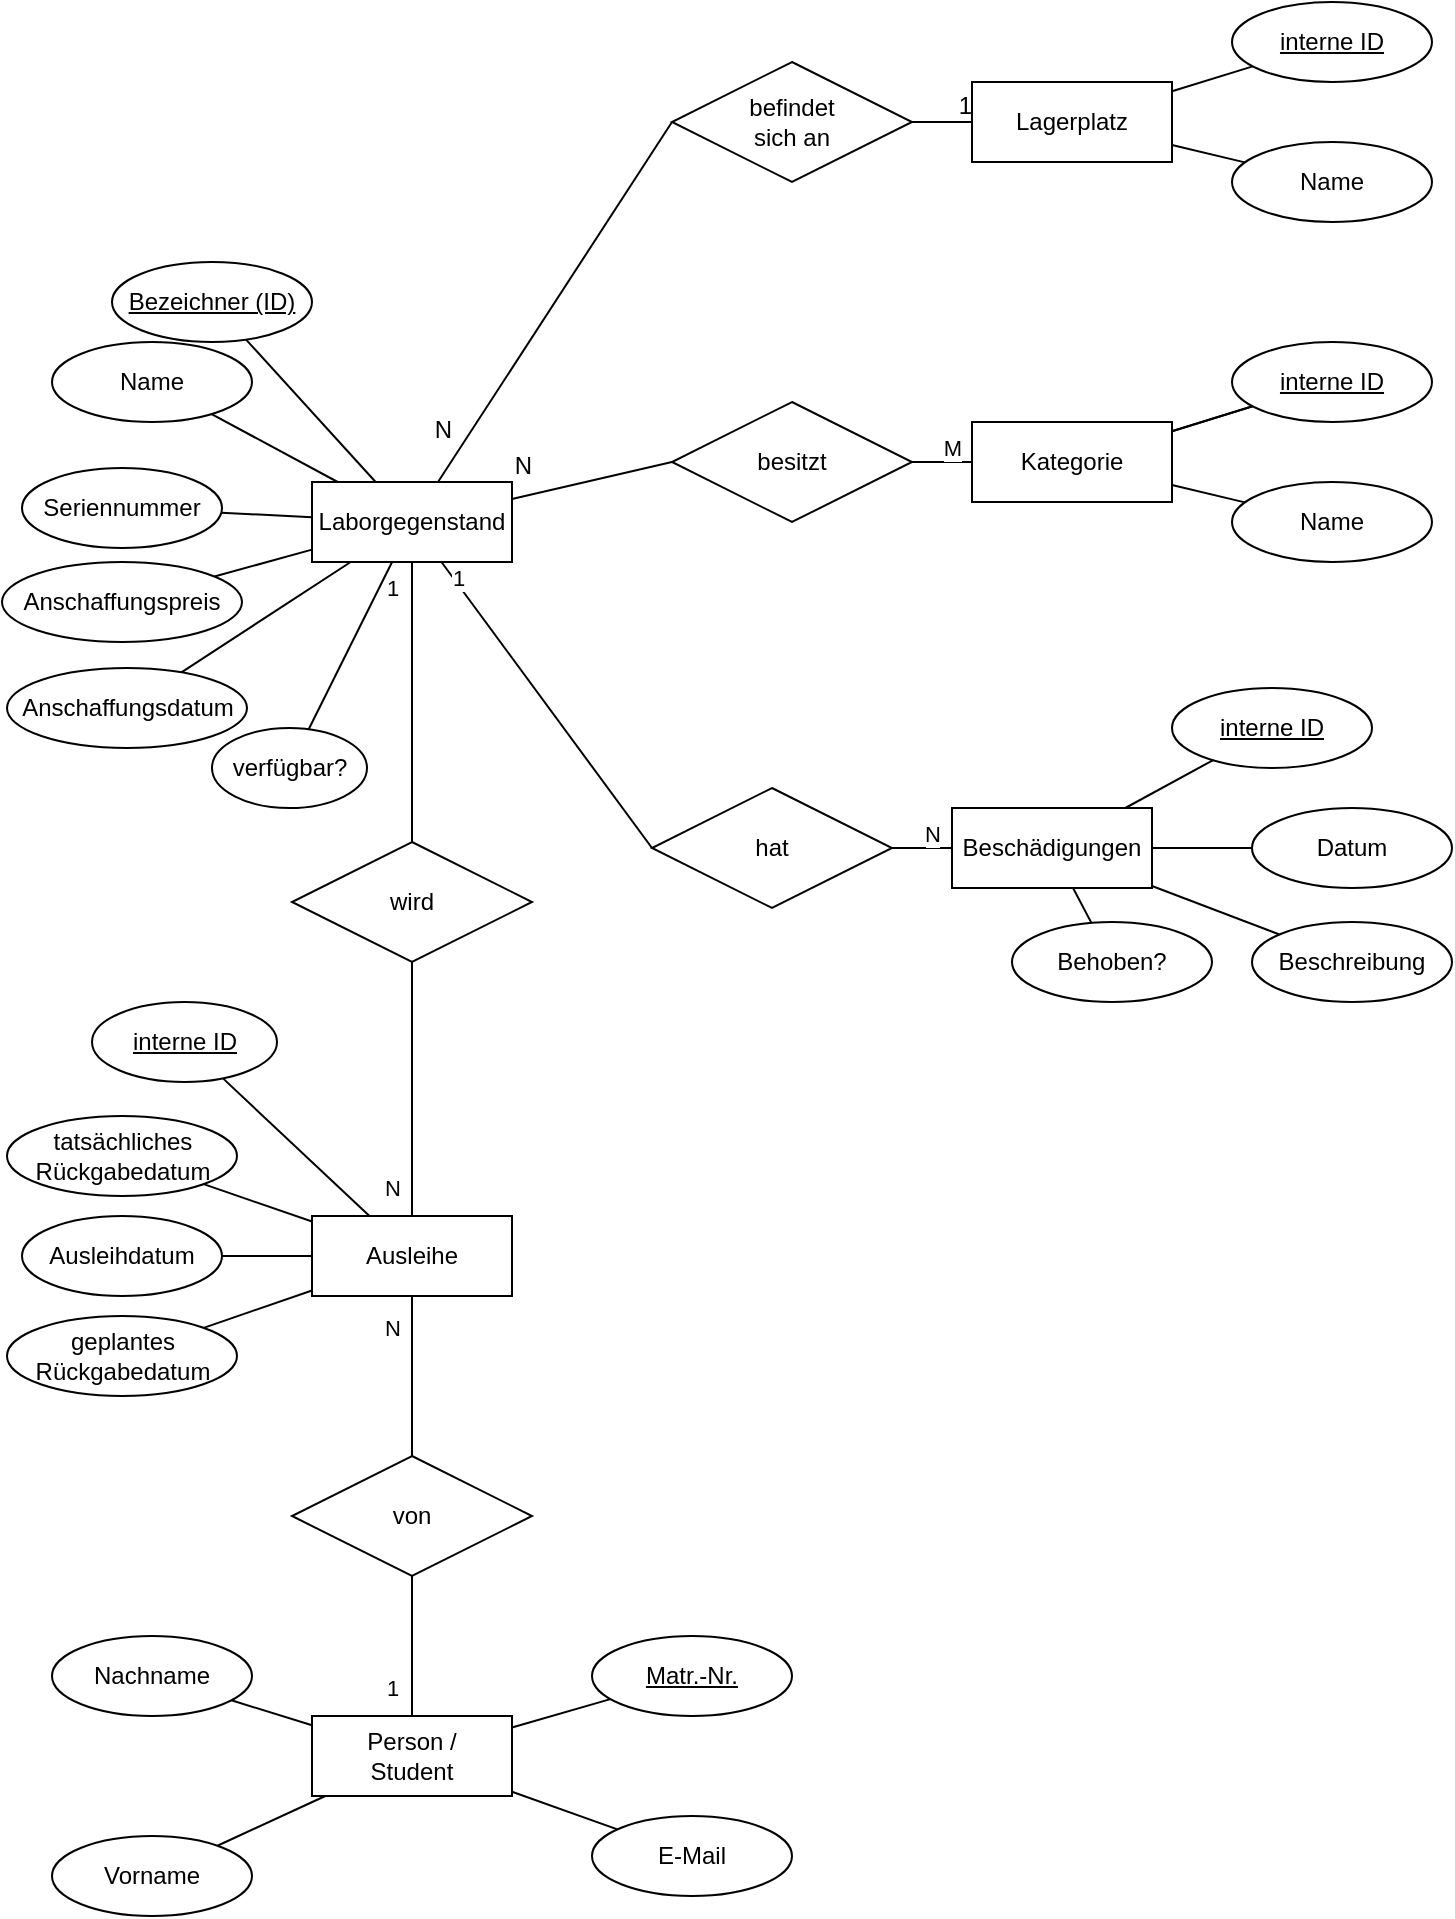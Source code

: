 <mxfile version="20.3.0" type="device"><diagram id="rpHxttIw2V0xeOUY4SpS" name="Seite-1"><mxGraphModel dx="1185" dy="721" grid="1" gridSize="10" guides="1" tooltips="1" connect="1" arrows="1" fold="1" page="1" pageScale="1" pageWidth="827" pageHeight="1169" math="0" shadow="0"><root><mxCell id="0"/><mxCell id="1" parent="0"/><mxCell id="6shzi1OrMlOlAlYV1nAx-9" style="edgeStyle=none;rounded=0;orthogonalLoop=1;jettySize=auto;html=1;endArrow=none;endFill=0;" parent="1" source="6shzi1OrMlOlAlYV1nAx-1" target="6shzi1OrMlOlAlYV1nAx-2" edge="1"><mxGeometry relative="1" as="geometry"><mxPoint x="260" y="297" as="sourcePoint"/></mxGeometry></mxCell><mxCell id="6shzi1OrMlOlAlYV1nAx-11" style="edgeStyle=none;rounded=0;orthogonalLoop=1;jettySize=auto;html=1;endArrow=none;endFill=0;" parent="1" source="6shzi1OrMlOlAlYV1nAx-1" target="6shzi1OrMlOlAlYV1nAx-4" edge="1"><mxGeometry relative="1" as="geometry"/></mxCell><mxCell id="6shzi1OrMlOlAlYV1nAx-15" style="edgeStyle=none;rounded=0;orthogonalLoop=1;jettySize=auto;html=1;endArrow=none;endFill=0;" parent="1" source="6shzi1OrMlOlAlYV1nAx-1" target="6shzi1OrMlOlAlYV1nAx-14" edge="1"><mxGeometry relative="1" as="geometry"/></mxCell><mxCell id="6shzi1OrMlOlAlYV1nAx-26" value="1" style="edgeStyle=none;rounded=0;orthogonalLoop=1;jettySize=auto;html=1;endArrow=none;endFill=0;" parent="1" source="6shzi1OrMlOlAlYV1nAx-1" target="6shzi1OrMlOlAlYV1nAx-25" edge="1"><mxGeometry x="-0.814" y="-10" relative="1" as="geometry"><mxPoint as="offset"/></mxGeometry></mxCell><mxCell id="bFYjDC_hAFvIfoUkEY9J-86" value="1" style="edgeStyle=none;rounded=0;orthogonalLoop=1;jettySize=auto;html=1;endArrow=none;endFill=0;entryX=0;entryY=0.5;entryDx=0;entryDy=0;" parent="1" source="6shzi1OrMlOlAlYV1nAx-1" target="bFYjDC_hAFvIfoUkEY9J-85" edge="1"><mxGeometry x="-0.874" y="2" relative="1" as="geometry"><mxPoint as="offset"/></mxGeometry></mxCell><mxCell id="6shzi1OrMlOlAlYV1nAx-1" value="Laborgegenstand" style="whiteSpace=wrap;html=1;align=center;" parent="1" vertex="1"><mxGeometry x="190" y="287" width="100" height="40" as="geometry"/></mxCell><mxCell id="6shzi1OrMlOlAlYV1nAx-2" value="Name" style="ellipse;whiteSpace=wrap;html=1;align=center;" parent="1" vertex="1"><mxGeometry x="60" y="217" width="100" height="40" as="geometry"/></mxCell><mxCell id="6shzi1OrMlOlAlYV1nAx-8" style="orthogonalLoop=1;jettySize=auto;html=1;rounded=0;endArrow=none;endFill=0;" parent="1" source="6shzi1OrMlOlAlYV1nAx-3" target="6shzi1OrMlOlAlYV1nAx-1" edge="1"><mxGeometry relative="1" as="geometry"/></mxCell><mxCell id="6shzi1OrMlOlAlYV1nAx-3" value="Bezeichner (ID)" style="ellipse;whiteSpace=wrap;html=1;align=center;fontStyle=4;" parent="1" vertex="1"><mxGeometry x="90" y="177" width="100" height="40" as="geometry"/></mxCell><mxCell id="6shzi1OrMlOlAlYV1nAx-4" value="Anschaffungspreis" style="ellipse;whiteSpace=wrap;html=1;align=center;" parent="1" vertex="1"><mxGeometry x="35" y="327" width="120" height="40" as="geometry"/></mxCell><mxCell id="6shzi1OrMlOlAlYV1nAx-14" value="Seriennummer" style="ellipse;whiteSpace=wrap;html=1;align=center;" parent="1" vertex="1"><mxGeometry x="45" y="280" width="100" height="40" as="geometry"/></mxCell><mxCell id="6shzi1OrMlOlAlYV1nAx-16" value="Kategorie" style="whiteSpace=wrap;html=1;align=center;" parent="1" vertex="1"><mxGeometry x="520" y="257" width="100" height="40" as="geometry"/></mxCell><mxCell id="6shzi1OrMlOlAlYV1nAx-19" value="M" style="edgeStyle=none;rounded=0;orthogonalLoop=1;jettySize=auto;html=1;endArrow=none;endFill=0;" parent="1" source="6shzi1OrMlOlAlYV1nAx-17" target="6shzi1OrMlOlAlYV1nAx-16" edge="1"><mxGeometry x="0.333" y="7" relative="1" as="geometry"><mxPoint as="offset"/></mxGeometry></mxCell><mxCell id="6shzi1OrMlOlAlYV1nAx-17" value="besitzt" style="shape=rhombus;perimeter=rhombusPerimeter;whiteSpace=wrap;html=1;align=center;" parent="1" vertex="1"><mxGeometry x="370" y="247" width="120" height="60" as="geometry"/></mxCell><mxCell id="6shzi1OrMlOlAlYV1nAx-21" style="edgeStyle=none;rounded=0;orthogonalLoop=1;jettySize=auto;html=1;endArrow=none;endFill=0;" parent="1" source="6shzi1OrMlOlAlYV1nAx-20" target="6shzi1OrMlOlAlYV1nAx-22" edge="1"><mxGeometry relative="1" as="geometry"><mxPoint x="550" y="684" as="targetPoint"/></mxGeometry></mxCell><mxCell id="6shzi1OrMlOlAlYV1nAx-24" style="edgeStyle=none;rounded=0;orthogonalLoop=1;jettySize=auto;html=1;endArrow=none;endFill=0;" parent="1" source="6shzi1OrMlOlAlYV1nAx-20" target="6shzi1OrMlOlAlYV1nAx-23" edge="1"><mxGeometry relative="1" as="geometry"/></mxCell><mxCell id="6shzi1OrMlOlAlYV1nAx-35" style="edgeStyle=none;rounded=0;orthogonalLoop=1;jettySize=auto;html=1;endArrow=none;endFill=0;" parent="1" source="6shzi1OrMlOlAlYV1nAx-20" target="6shzi1OrMlOlAlYV1nAx-34" edge="1"><mxGeometry relative="1" as="geometry"/></mxCell><mxCell id="6shzi1OrMlOlAlYV1nAx-46" value="N" style="edgeStyle=none;rounded=0;orthogonalLoop=1;jettySize=auto;html=1;endArrow=none;endFill=0;" parent="1" source="6shzi1OrMlOlAlYV1nAx-20" target="6shzi1OrMlOlAlYV1nAx-45" edge="1"><mxGeometry x="-0.6" y="-10" relative="1" as="geometry"><mxPoint as="offset"/></mxGeometry></mxCell><mxCell id="6shzi1OrMlOlAlYV1nAx-20" value="Ausleihe" style="whiteSpace=wrap;html=1;align=center;" parent="1" vertex="1"><mxGeometry x="190" y="654" width="100" height="40" as="geometry"/></mxCell><mxCell id="6shzi1OrMlOlAlYV1nAx-22" value="Ausleihdatum" style="ellipse;whiteSpace=wrap;html=1;align=center;" parent="1" vertex="1"><mxGeometry x="45" y="654" width="100" height="40" as="geometry"/></mxCell><mxCell id="6shzi1OrMlOlAlYV1nAx-23" value="geplantes&lt;br&gt;Rückgabedatum" style="ellipse;whiteSpace=wrap;html=1;align=center;" parent="1" vertex="1"><mxGeometry x="37.5" y="704" width="115" height="40" as="geometry"/></mxCell><mxCell id="6shzi1OrMlOlAlYV1nAx-27" value="N" style="edgeStyle=none;rounded=0;orthogonalLoop=1;jettySize=auto;html=1;endArrow=none;endFill=0;" parent="1" source="6shzi1OrMlOlAlYV1nAx-25" target="6shzi1OrMlOlAlYV1nAx-20" edge="1"><mxGeometry x="0.779" y="-10" relative="1" as="geometry"><mxPoint x="320" y="684" as="targetPoint"/><mxPoint x="240" y="604" as="sourcePoint"/><mxPoint as="offset"/></mxGeometry></mxCell><mxCell id="6shzi1OrMlOlAlYV1nAx-25" value="wird" style="shape=rhombus;perimeter=rhombusPerimeter;whiteSpace=wrap;html=1;align=center;" parent="1" vertex="1"><mxGeometry x="180" y="467" width="120" height="60" as="geometry"/></mxCell><mxCell id="6shzi1OrMlOlAlYV1nAx-28" value="Lagerplatz" style="whiteSpace=wrap;html=1;align=center;" parent="1" vertex="1"><mxGeometry x="520" y="87" width="100" height="40" as="geometry"/></mxCell><mxCell id="6shzi1OrMlOlAlYV1nAx-29" value="befindet &lt;br&gt;sich an" style="shape=rhombus;perimeter=rhombusPerimeter;whiteSpace=wrap;html=1;align=center;" parent="1" vertex="1"><mxGeometry x="370" y="77" width="120" height="60" as="geometry"/></mxCell><mxCell id="6shzi1OrMlOlAlYV1nAx-34" value="tatsächliches&lt;br&gt;Rückgabedatum" style="ellipse;whiteSpace=wrap;html=1;align=center;" parent="1" vertex="1"><mxGeometry x="37.5" y="604" width="115" height="40" as="geometry"/></mxCell><mxCell id="6shzi1OrMlOlAlYV1nAx-44" style="edgeStyle=none;rounded=0;orthogonalLoop=1;jettySize=auto;html=1;endArrow=none;endFill=0;" parent="1" source="6shzi1OrMlOlAlYV1nAx-36" target="6shzi1OrMlOlAlYV1nAx-43" edge="1"><mxGeometry relative="1" as="geometry"/></mxCell><mxCell id="6shzi1OrMlOlAlYV1nAx-36" value="Person /&lt;br&gt;Student" style="whiteSpace=wrap;html=1;align=center;" parent="1" vertex="1"><mxGeometry x="190" y="904" width="100" height="40" as="geometry"/></mxCell><mxCell id="6shzi1OrMlOlAlYV1nAx-38" style="edgeStyle=none;rounded=0;orthogonalLoop=1;jettySize=auto;html=1;endArrow=none;endFill=0;" parent="1" source="6shzi1OrMlOlAlYV1nAx-37" target="6shzi1OrMlOlAlYV1nAx-36" edge="1"><mxGeometry relative="1" as="geometry"/></mxCell><mxCell id="6shzi1OrMlOlAlYV1nAx-37" value="Vorname" style="ellipse;whiteSpace=wrap;html=1;align=center;" parent="1" vertex="1"><mxGeometry x="60" y="964" width="100" height="40" as="geometry"/></mxCell><mxCell id="6shzi1OrMlOlAlYV1nAx-40" style="edgeStyle=none;rounded=0;orthogonalLoop=1;jettySize=auto;html=1;endArrow=none;endFill=0;" parent="1" source="6shzi1OrMlOlAlYV1nAx-39" target="6shzi1OrMlOlAlYV1nAx-36" edge="1"><mxGeometry relative="1" as="geometry"/></mxCell><mxCell id="6shzi1OrMlOlAlYV1nAx-39" value="Nachname" style="ellipse;whiteSpace=wrap;html=1;align=center;" parent="1" vertex="1"><mxGeometry x="60" y="864" width="100" height="40" as="geometry"/></mxCell><mxCell id="6shzi1OrMlOlAlYV1nAx-42" style="edgeStyle=none;rounded=0;orthogonalLoop=1;jettySize=auto;html=1;endArrow=none;endFill=0;" parent="1" source="6shzi1OrMlOlAlYV1nAx-41" target="6shzi1OrMlOlAlYV1nAx-36" edge="1"><mxGeometry relative="1" as="geometry"/></mxCell><mxCell id="6shzi1OrMlOlAlYV1nAx-41" value="Matr.-Nr." style="ellipse;whiteSpace=wrap;html=1;align=center;fontStyle=4" parent="1" vertex="1"><mxGeometry x="330" y="864" width="100" height="40" as="geometry"/></mxCell><mxCell id="6shzi1OrMlOlAlYV1nAx-43" value="E-Mail" style="ellipse;whiteSpace=wrap;html=1;align=center;" parent="1" vertex="1"><mxGeometry x="330" y="954" width="100" height="40" as="geometry"/></mxCell><mxCell id="6shzi1OrMlOlAlYV1nAx-47" value="1" style="edgeStyle=none;rounded=0;orthogonalLoop=1;jettySize=auto;html=1;endArrow=none;endFill=0;" parent="1" source="6shzi1OrMlOlAlYV1nAx-45" target="6shzi1OrMlOlAlYV1nAx-36" edge="1"><mxGeometry x="0.6" y="-10" relative="1" as="geometry"><mxPoint as="offset"/></mxGeometry></mxCell><mxCell id="6shzi1OrMlOlAlYV1nAx-45" value="von" style="shape=rhombus;perimeter=rhombusPerimeter;whiteSpace=wrap;html=1;align=center;" parent="1" vertex="1"><mxGeometry x="180" y="774" width="120" height="60" as="geometry"/></mxCell><mxCell id="bFYjDC_hAFvIfoUkEY9J-40" value="&lt;u&gt;interne ID&lt;/u&gt;" style="ellipse;whiteSpace=wrap;html=1;align=center;" parent="1" vertex="1"><mxGeometry x="650" y="47" width="100" height="40" as="geometry"/></mxCell><mxCell id="bFYjDC_hAFvIfoUkEY9J-41" style="edgeStyle=none;rounded=0;orthogonalLoop=1;jettySize=auto;html=1;endArrow=none;endFill=0;" parent="1" source="6shzi1OrMlOlAlYV1nAx-28" target="bFYjDC_hAFvIfoUkEY9J-40" edge="1"><mxGeometry relative="1" as="geometry"><mxPoint x="260.588" y="187" as="sourcePoint"/><mxPoint x="329.641" y="56.566" as="targetPoint"/></mxGeometry></mxCell><mxCell id="bFYjDC_hAFvIfoUkEY9J-43" style="rounded=0;orthogonalLoop=1;jettySize=auto;html=1;endArrow=none;endFill=0;" parent="1" source="bFYjDC_hAFvIfoUkEY9J-42" target="6shzi1OrMlOlAlYV1nAx-28" edge="1"><mxGeometry relative="1" as="geometry"/></mxCell><mxCell id="bFYjDC_hAFvIfoUkEY9J-42" value="Name" style="ellipse;whiteSpace=wrap;html=1;align=center;" parent="1" vertex="1"><mxGeometry x="650" y="117" width="100" height="40" as="geometry"/></mxCell><mxCell id="bFYjDC_hAFvIfoUkEY9J-48" value="" style="endArrow=none;html=1;rounded=0;exitX=1;exitY=0.5;exitDx=0;exitDy=0;" parent="1" source="6shzi1OrMlOlAlYV1nAx-29" target="6shzi1OrMlOlAlYV1nAx-28" edge="1"><mxGeometry relative="1" as="geometry"><mxPoint x="600" y="576.5" as="sourcePoint"/><mxPoint x="740" y="547" as="targetPoint"/></mxGeometry></mxCell><mxCell id="bFYjDC_hAFvIfoUkEY9J-49" value="1" style="resizable=0;html=1;align=right;verticalAlign=bottom;" parent="bFYjDC_hAFvIfoUkEY9J-48" connectable="0" vertex="1"><mxGeometry x="1" relative="1" as="geometry"><mxPoint as="offset"/></mxGeometry></mxCell><mxCell id="bFYjDC_hAFvIfoUkEY9J-50" value="" style="endArrow=none;html=1;rounded=0;exitX=0;exitY=0.5;exitDx=0;exitDy=0;" parent="1" source="6shzi1OrMlOlAlYV1nAx-29" target="6shzi1OrMlOlAlYV1nAx-1" edge="1"><mxGeometry relative="1" as="geometry"><mxPoint x="600" y="527" as="sourcePoint"/><mxPoint x="760" y="527" as="targetPoint"/></mxGeometry></mxCell><mxCell id="bFYjDC_hAFvIfoUkEY9J-51" value="N" style="resizable=0;html=1;align=right;verticalAlign=bottom;" parent="bFYjDC_hAFvIfoUkEY9J-50" connectable="0" vertex="1"><mxGeometry x="1" relative="1" as="geometry"><mxPoint x="7" y="-17" as="offset"/></mxGeometry></mxCell><mxCell id="bFYjDC_hAFvIfoUkEY9J-71" style="edgeStyle=none;rounded=0;orthogonalLoop=1;jettySize=auto;html=1;endArrow=none;endFill=0;" parent="1" source="bFYjDC_hAFvIfoUkEY9J-67" target="bFYjDC_hAFvIfoUkEY9J-70" edge="1"><mxGeometry relative="1" as="geometry"/></mxCell><mxCell id="bFYjDC_hAFvIfoUkEY9J-72" style="edgeStyle=none;rounded=0;orthogonalLoop=1;jettySize=auto;html=1;endArrow=none;endFill=0;" parent="1" source="bFYjDC_hAFvIfoUkEY9J-67" target="bFYjDC_hAFvIfoUkEY9J-68" edge="1"><mxGeometry relative="1" as="geometry"/></mxCell><mxCell id="bFYjDC_hAFvIfoUkEY9J-73" style="edgeStyle=none;rounded=0;orthogonalLoop=1;jettySize=auto;html=1;endArrow=none;endFill=0;" parent="1" source="bFYjDC_hAFvIfoUkEY9J-67" target="bFYjDC_hAFvIfoUkEY9J-69" edge="1"><mxGeometry relative="1" as="geometry"/></mxCell><mxCell id="l4gC10tWWvQOHaH-ie3K-2" style="rounded=0;orthogonalLoop=1;jettySize=auto;html=1;endArrow=none;endFill=0;" edge="1" parent="1" source="bFYjDC_hAFvIfoUkEY9J-67" target="l4gC10tWWvQOHaH-ie3K-1"><mxGeometry relative="1" as="geometry"/></mxCell><mxCell id="bFYjDC_hAFvIfoUkEY9J-67" value="Beschädigungen" style="whiteSpace=wrap;html=1;align=center;" parent="1" vertex="1"><mxGeometry x="510" y="450" width="100" height="40" as="geometry"/></mxCell><mxCell id="bFYjDC_hAFvIfoUkEY9J-68" value="Datum" style="ellipse;whiteSpace=wrap;html=1;align=center;" parent="1" vertex="1"><mxGeometry x="660" y="450" width="100" height="40" as="geometry"/></mxCell><mxCell id="bFYjDC_hAFvIfoUkEY9J-69" value="Behoben?" style="ellipse;whiteSpace=wrap;html=1;align=center;" parent="1" vertex="1"><mxGeometry x="540" y="507" width="100" height="40" as="geometry"/></mxCell><mxCell id="bFYjDC_hAFvIfoUkEY9J-70" value="Beschreibung" style="ellipse;whiteSpace=wrap;html=1;align=center;" parent="1" vertex="1"><mxGeometry x="660" y="507" width="100" height="40" as="geometry"/></mxCell><mxCell id="bFYjDC_hAFvIfoUkEY9J-79" value="" style="edgeStyle=none;rounded=0;orthogonalLoop=1;jettySize=auto;html=1;endArrow=none;endFill=0;" parent="1" source="bFYjDC_hAFvIfoUkEY9J-75" target="6shzi1OrMlOlAlYV1nAx-16" edge="1"><mxGeometry relative="1" as="geometry"/></mxCell><mxCell id="bFYjDC_hAFvIfoUkEY9J-75" value="&lt;u&gt;interne ID&lt;/u&gt;" style="ellipse;whiteSpace=wrap;html=1;align=center;" parent="1" vertex="1"><mxGeometry x="650" y="217" width="100" height="40" as="geometry"/></mxCell><mxCell id="bFYjDC_hAFvIfoUkEY9J-76" style="edgeStyle=none;rounded=0;orthogonalLoop=1;jettySize=auto;html=1;endArrow=none;endFill=0;" parent="1" target="bFYjDC_hAFvIfoUkEY9J-75" edge="1"><mxGeometry relative="1" as="geometry"><mxPoint x="620" y="261.615" as="sourcePoint"/><mxPoint x="329.641" y="226.566" as="targetPoint"/></mxGeometry></mxCell><mxCell id="bFYjDC_hAFvIfoUkEY9J-77" style="rounded=0;orthogonalLoop=1;jettySize=auto;html=1;endArrow=none;endFill=0;" parent="1" source="bFYjDC_hAFvIfoUkEY9J-78" target="6shzi1OrMlOlAlYV1nAx-16" edge="1"><mxGeometry relative="1" as="geometry"><mxPoint x="620" y="288.538" as="targetPoint"/></mxGeometry></mxCell><mxCell id="bFYjDC_hAFvIfoUkEY9J-78" value="Name" style="ellipse;whiteSpace=wrap;html=1;align=center;" parent="1" vertex="1"><mxGeometry x="650" y="287" width="100" height="40" as="geometry"/></mxCell><mxCell id="bFYjDC_hAFvIfoUkEY9J-87" value="N" style="edgeStyle=none;rounded=0;orthogonalLoop=1;jettySize=auto;html=1;exitX=1;exitY=0.5;exitDx=0;exitDy=0;endArrow=none;endFill=0;" parent="1" source="bFYjDC_hAFvIfoUkEY9J-85" target="bFYjDC_hAFvIfoUkEY9J-67" edge="1"><mxGeometry x="0.333" y="7" relative="1" as="geometry"><mxPoint as="offset"/></mxGeometry></mxCell><mxCell id="bFYjDC_hAFvIfoUkEY9J-85" value="hat" style="shape=rhombus;perimeter=rhombusPerimeter;whiteSpace=wrap;html=1;align=center;" parent="1" vertex="1"><mxGeometry x="360" y="440" width="120" height="60" as="geometry"/></mxCell><mxCell id="bFYjDC_hAFvIfoUkEY9J-90" value="" style="endArrow=none;html=1;rounded=0;exitX=0;exitY=0.5;exitDx=0;exitDy=0;" parent="1" source="6shzi1OrMlOlAlYV1nAx-17" target="6shzi1OrMlOlAlYV1nAx-1" edge="1"><mxGeometry relative="1" as="geometry"><mxPoint x="447" y="100" as="sourcePoint"/><mxPoint x="330" y="280" as="targetPoint"/></mxGeometry></mxCell><mxCell id="bFYjDC_hAFvIfoUkEY9J-91" value="N" style="resizable=0;html=1;align=right;verticalAlign=bottom;" parent="bFYjDC_hAFvIfoUkEY9J-90" connectable="0" vertex="1"><mxGeometry x="1" relative="1" as="geometry"><mxPoint x="10" y="-8" as="offset"/></mxGeometry></mxCell><mxCell id="l4gC10tWWvQOHaH-ie3K-1" value="&lt;u&gt;interne ID&lt;/u&gt;" style="ellipse;whiteSpace=wrap;html=1;align=center;" vertex="1" parent="1"><mxGeometry x="620" y="390" width="100" height="40" as="geometry"/></mxCell><mxCell id="l4gC10tWWvQOHaH-ie3K-4" style="edgeStyle=none;rounded=0;orthogonalLoop=1;jettySize=auto;html=1;endArrow=none;endFill=0;" edge="1" parent="1" source="l4gC10tWWvQOHaH-ie3K-3" target="6shzi1OrMlOlAlYV1nAx-1"><mxGeometry relative="1" as="geometry"/></mxCell><mxCell id="l4gC10tWWvQOHaH-ie3K-3" value="Anschaffungsdatum" style="ellipse;whiteSpace=wrap;html=1;align=center;" vertex="1" parent="1"><mxGeometry x="37.5" y="380" width="120" height="40" as="geometry"/></mxCell><mxCell id="l4gC10tWWvQOHaH-ie3K-6" style="edgeStyle=none;rounded=0;orthogonalLoop=1;jettySize=auto;html=1;endArrow=none;endFill=0;" edge="1" parent="1" source="l4gC10tWWvQOHaH-ie3K-5" target="6shzi1OrMlOlAlYV1nAx-1"><mxGeometry relative="1" as="geometry"/></mxCell><mxCell id="l4gC10tWWvQOHaH-ie3K-5" value="verfügbar?" style="ellipse;whiteSpace=wrap;html=1;align=center;" vertex="1" parent="1"><mxGeometry x="140" y="410" width="77.5" height="40" as="geometry"/></mxCell><mxCell id="l4gC10tWWvQOHaH-ie3K-8" style="edgeStyle=none;rounded=0;orthogonalLoop=1;jettySize=auto;html=1;endArrow=none;endFill=0;" edge="1" parent="1" source="l4gC10tWWvQOHaH-ie3K-7" target="6shzi1OrMlOlAlYV1nAx-20"><mxGeometry relative="1" as="geometry"/></mxCell><mxCell id="l4gC10tWWvQOHaH-ie3K-7" value="&lt;u&gt;interne ID&lt;/u&gt;" style="ellipse;whiteSpace=wrap;html=1;align=center;" vertex="1" parent="1"><mxGeometry x="80" y="547" width="92.5" height="40" as="geometry"/></mxCell></root></mxGraphModel></diagram></mxfile>